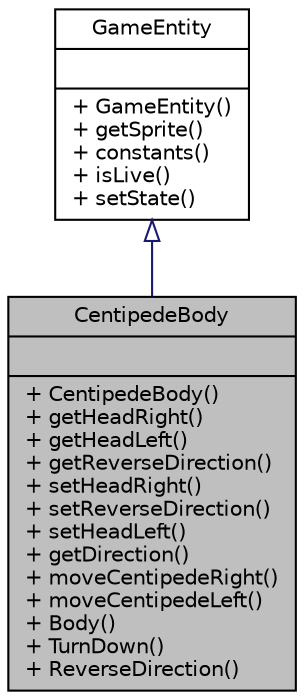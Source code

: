 digraph "CentipedeBody"
{
  edge [fontname="Helvetica",fontsize="10",labelfontname="Helvetica",labelfontsize="10"];
  node [fontname="Helvetica",fontsize="10",shape=record];
  Node2 [label="{CentipedeBody\n||+ CentipedeBody()\l+ getHeadRight()\l+ getHeadLeft()\l+ getReverseDirection()\l+ setHeadRight()\l+ setReverseDirection()\l+ setHeadLeft()\l+ getDirection()\l+ moveCentipedeRight()\l+ moveCentipedeLeft()\l+ Body()\l+ TurnDown()\l+ ReverseDirection()\l}",height=0.2,width=0.4,color="black", fillcolor="grey75", style="filled", fontcolor="black"];
  Node3 -> Node2 [dir="back",color="midnightblue",fontsize="10",style="solid",arrowtail="onormal",fontname="Helvetica"];
  Node3 [label="{GameEntity\n||+ GameEntity()\l+ getSprite()\l+ constants()\l+ isLive()\l+ setState()\l}",height=0.2,width=0.4,color="black", fillcolor="white", style="filled",URL="$class_game_entity.html",tooltip="The purpose of this class is to load game entity images with the use of the ImageHandler object..."];
}
